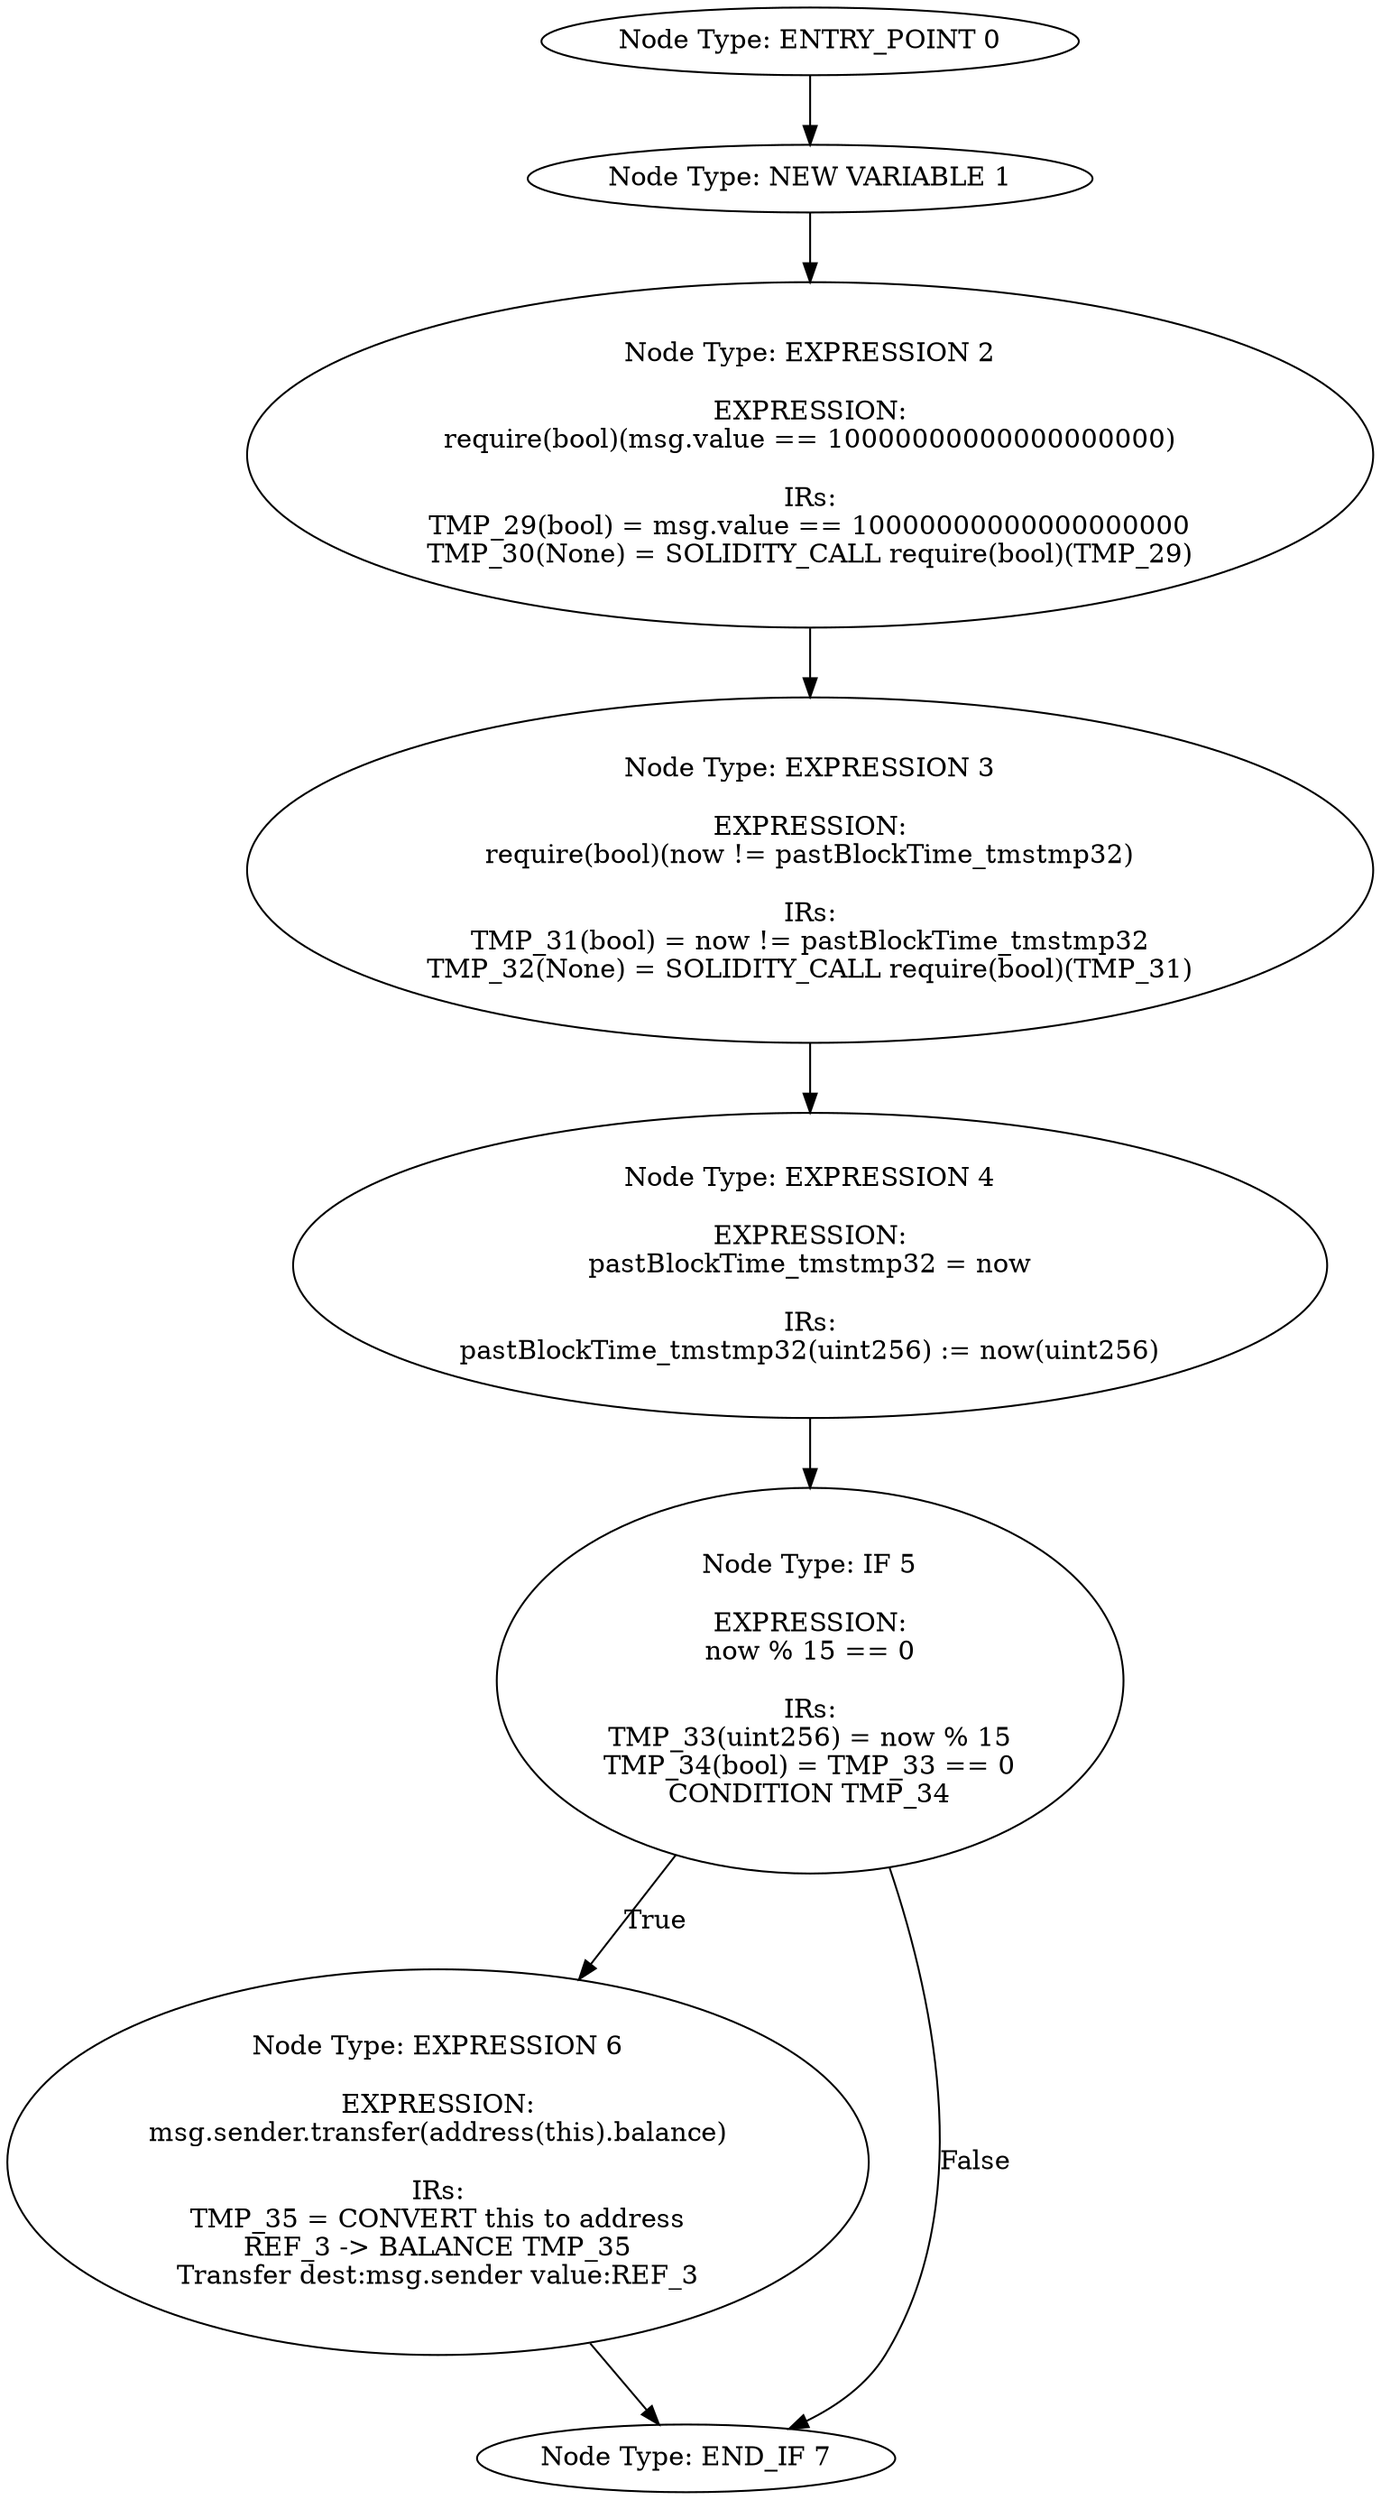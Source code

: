 digraph{
0[label="Node Type: ENTRY_POINT 0
"];
0->1;
1[label="Node Type: NEW VARIABLE 1
"];
1->2;
2[label="Node Type: EXPRESSION 2

EXPRESSION:
require(bool)(msg.value == 10000000000000000000)

IRs:
TMP_29(bool) = msg.value == 10000000000000000000
TMP_30(None) = SOLIDITY_CALL require(bool)(TMP_29)"];
2->3;
3[label="Node Type: EXPRESSION 3

EXPRESSION:
require(bool)(now != pastBlockTime_tmstmp32)

IRs:
TMP_31(bool) = now != pastBlockTime_tmstmp32
TMP_32(None) = SOLIDITY_CALL require(bool)(TMP_31)"];
3->4;
4[label="Node Type: EXPRESSION 4

EXPRESSION:
pastBlockTime_tmstmp32 = now

IRs:
pastBlockTime_tmstmp32(uint256) := now(uint256)"];
4->5;
5[label="Node Type: IF 5

EXPRESSION:
now % 15 == 0

IRs:
TMP_33(uint256) = now % 15
TMP_34(bool) = TMP_33 == 0
CONDITION TMP_34"];
5->6[label="True"];
5->7[label="False"];
6[label="Node Type: EXPRESSION 6

EXPRESSION:
msg.sender.transfer(address(this).balance)

IRs:
TMP_35 = CONVERT this to address
REF_3 -> BALANCE TMP_35
Transfer dest:msg.sender value:REF_3"];
6->7;
7[label="Node Type: END_IF 7
"];
}
